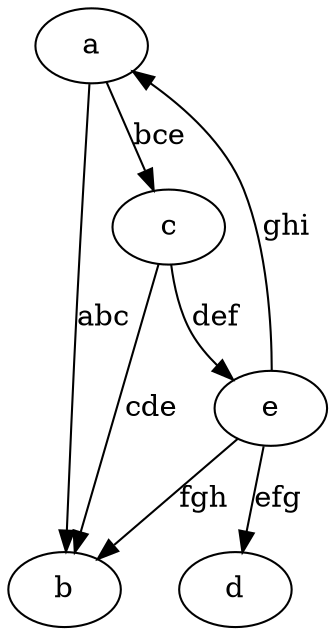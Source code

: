 //A random network
digraph {
	a -> b[label="abc",weight="0.4"];
	a -> c[label="bce",weight="0.3"];
	c -> b[label="cde",weight="0.8"];
	c -> e[label="def",weight="0.7"];
	e -> d[label="efg",weight="0.2"];
	e -> b[label="fgh",weight="0.7"];
	e -> a[label="ghi",weight="0.1"];
}